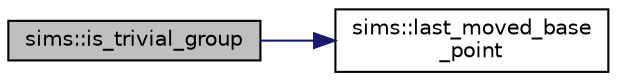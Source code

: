 digraph "sims::is_trivial_group"
{
  edge [fontname="Helvetica",fontsize="10",labelfontname="Helvetica",labelfontsize="10"];
  node [fontname="Helvetica",fontsize="10",shape=record];
  rankdir="LR";
  Node7388 [label="sims::is_trivial_group",height=0.2,width=0.4,color="black", fillcolor="grey75", style="filled", fontcolor="black"];
  Node7388 -> Node7389 [color="midnightblue",fontsize="10",style="solid",fontname="Helvetica"];
  Node7389 [label="sims::last_moved_base\l_point",height=0.2,width=0.4,color="black", fillcolor="white", style="filled",URL="$d9/df3/classsims.html#ab7549d6212df09ad5fdcc8b5edbe8806"];
}
